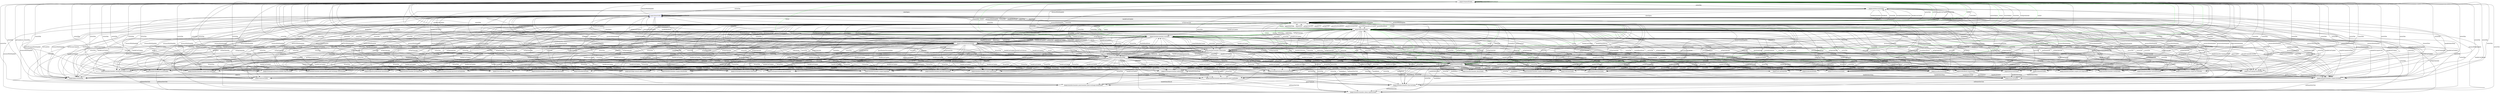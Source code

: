 // UI State Transfer Diagram
digraph {
	"/pages/member/member-collect-point/index" [label="/pages/member/member-collect-point/index"]
	"/pages/shopmall/index" [label="/pages/shopmall/index"]
	"/pages/store-list/city-list/index" [label="/pages/store-list/city-list/index"]
	"/pages/recharge/recharge-balance-flow/index" [label="/pages/recharge/recharge-balance-flow/index"]
	"/pages/settleaccount/index" [label="/pages/settleaccount/index"]
	"/pages/member/member-item-list/index" [label="/pages/member/member-item-list/index"]
	"/pages/payaccount/index" [label="/pages/payaccount/index"]
	"/pages/member/member-point/member-point-exchange-detail/index" [label="/pages/member/member-point/member-point-exchange-detail/index"]
	"/pages/member/member-point/member-point-mall/index" [label="/pages/member/member-point/member-point-mall/index"]
	"/pages/recharge/recharge-available-shop-list/index" [label="/pages/recharge/recharge-available-shop-list/index"]
	"/pages/member/member-privilege/index" [label="/pages/member/member-privilege/index"]
	"/pages/recharge/recharge-password-setting/index" [label="/pages/recharge/recharge-password-setting/index"]
	"/pages/member/member-personal-info/index" [label="/pages/member/member-personal-info/index"]
	"/pages/page-result/index" [label="/pages/page-result/index"]
	"/pages/recharge/recharge-wallet/index" [label="/pages/recharge/recharge-wallet/index"]
	"/pages/orderdetail/index" [label="/pages/orderdetail/index"]
	"/pages/comment/index" [label="/pages/comment/index"]
	"/pages/tripartite-preferential-consult/index" [label="/pages/tripartite-preferential-consult/index"]
	"/pages/recharge/recharge-payment/index" [label="/pages/recharge/recharge-payment/index"]
	"/pages/member/member-point/member-point-flow/index" [label="/pages/member/member-point/member-point-flow/index"]
	"/pages/member/member-coupon-list/index" [label="/pages/member/member-coupon-list/index"]
	"/pages/home/index" [label="/pages/home/index" color=blue shape=rectangle]
	"/pages/refunddetail/index" [label="/pages/refunddetail/index"]
	"/pages/privilege-consult-select-coupon/index" [label="/pages/privilege-consult-select-coupon/index"]
	"/pages/member/member-coupon-detail/index" [label="/pages/member/member-coupon-detail/index"]
	"/pages/member/member-my/index" [label="/pages/member/member-my/index"]
	"/pages/member/member-point/member-point-exchange-records/index" [label="/pages/member/member-point/member-point-exchange-records/index"]
	"/pages/zcsettleaccount/index" [label="/pages/zcsettleaccount/index"]
	"/pages/welcome/index" [label="/pages/welcome/index"]
	"/pages/member/member-coupon-list-all/index" [label="/pages/member/member-coupon-list-all/index"]
	"/pages/member/member-account/index" [label="/pages/member/member-account/index"]
	"/pages/webview/index" [label="/pages/webview/index"]
	"/pages/zcordercheck/index" [label="/pages/zcordercheck/index"]
	"/pages/member/member-coupon-bag/index" [label="/pages/member/member-coupon-bag/index"]
	"/pages/member/member-unclaimed-coupon-list/index" [label="/pages/member/member-unclaimed-coupon-list/index"]
	"/pages/member/member-coupon-suit-goods/index" [label="/pages/member/member-coupon-suit-goods/index"]
	"/pages/orderfood/search/index" [label="/pages/orderfood/search/index"]
	"/pages/member/member-index/index" [label="/pages/member/member-index/index"]
	"/pages/orderdetail-coupon/index" [label="/pages/orderdetail-coupon/index"]
	"/pages/baxia/webview/index" [label="/pages/baxia/webview/index"]
	"/pages/zccomfirmorder/index" [label="/pages/zccomfirmorder/index"]
	"/pages/user-paying/index" [label="/pages/user-paying/index"]
	"/pages/store-list/index" [label="/pages/store-list/index"]
	"/pages/member/member-coupon-suit-shops/index" [label="/pages/member/member-coupon-suit-shops/index"]
	"/pages/orderlist/index" [label="/pages/orderlist/index"]
	"/pages/member/member-coupon-one-click/index" [label="/pages/member/member-coupon-one-click/index"]
	"/pages/member/member-eleme-register/index" [label="/pages/member/member-eleme-register/index"]
	"/pages/member/member-rectify/index" [label="/pages/member/member-rectify/index"]
	"/pages/recharge/recharge-instructions/index" [label="/pages/recharge/recharge-instructions/index"]
	"/pages/member/member-about/index" [label="/pages/member/member-about/index"]
	"/pages/user-paying-result/index" [label="/pages/user-paying-result/index"]
	"/pages/member/member-assistance/index" [label="/pages/member/member-assistance/index"]
	"/pages/lightshop/index" [label="/pages/lightshop/index"]
	"/pages/orderfood/index" [label="/pages/orderfood/index"]
	"/pages/lightshop/index" -> "/pages/orderfood/index" [label=switch color=green]
	"/pages/lightshop/index" -> "/pages/shopmall/index" [label=switch color=green]
	"/pages/lightshop/index" -> "/pages/orderlist/index" [label=switch color=green]
	"/pages/lightshop/index" -> "/pages/member/member-my/index" [label=switch color=green]
	"/pages/orderfood/index" -> "/pages/lightshop/index" [label=switch color=green]
	"/pages/orderfood/index" -> "/pages/shopmall/index" [label=switch color=green]
	"/pages/orderfood/index" -> "/pages/orderlist/index" [label=switch color=green]
	"/pages/orderfood/index" -> "/pages/member/member-my/index" [label=switch color=green]
	"/pages/shopmall/index" -> "/pages/lightshop/index" [label=switch color=green]
	"/pages/shopmall/index" -> "/pages/orderfood/index" [label=switch color=green]
	"/pages/shopmall/index" -> "/pages/orderlist/index" [label=switch color=green]
	"/pages/shopmall/index" -> "/pages/member/member-my/index" [label=switch color=green]
	"/pages/orderlist/index" -> "/pages/lightshop/index" [label=switch color=green]
	"/pages/orderlist/index" -> "/pages/orderfood/index" [label=switch color=green]
	"/pages/orderlist/index" -> "/pages/shopmall/index" [label=switch color=green]
	"/pages/orderlist/index" -> "/pages/member/member-my/index" [label=switch color=green]
	"/pages/member/member-my/index" -> "/pages/lightshop/index" [label=switch color=green]
	"/pages/member/member-my/index" -> "/pages/orderfood/index" [label=switch color=green]
	"/pages/member/member-my/index" -> "/pages/shopmall/index" [label=switch color=green]
	"/pages/member/member-my/index" -> "/pages/orderlist/index" [label=switch color=green]
	"/pages/home/index" -> "/pages/page-result/index" [label=initVersionCompare]
	"/pages/home/index" -> "/pages/page-result/index" [label=startRender]
	"/pages/home/index" -> "/pages/lightshop/index" [label=processWithShopInfo]
	"/pages/home/index" -> "/pages/zcordercheck/index" [label=processWithShopInfo]
	"/pages/home/index" -> "/pages/webview/index" [label=jumpToAgreement]
	"/pages/home/index" -> "/pages/page-result/index" [label=beforeProcessWithShopInfo]
	"/pages/home/index" -> "/pages/home/index" [label=initLoadInfo]
	"/pages/home/index" -> "/pages/store-list/index" [label=beforeProcessWithShopInfo]
	"/pages/home/index" -> "/pages/page-result/index" [label=initLoadInfo]
	"/pages/home/index" -> "/pages/member/member-collect-point/index" [label=processWithShopInfo]
	"/pages/home/index" -> "/pages/shopmall/index" [label=processWithShopInfo]
	"/pages/home/index" -> "/pages/store-list/city-list/index" [label=processWithShopInfo]
	"/pages/home/index" -> "/pages/recharge/recharge-balance-flow/index" [label=processWithShopInfo]
	"/pages/home/index" -> "/pages/settleaccount/index" [label=processWithShopInfo]
	"/pages/home/index" -> "/pages/member/member-item-list/index" [label=processWithShopInfo]
	"/pages/home/index" -> "/pages/payaccount/index" [label=processWithShopInfo]
	"/pages/home/index" -> "/pages/member/member-point/member-point-exchange-detail/index" [label=processWithShopInfo]
	"/pages/home/index" -> "/pages/member/member-point/member-point-mall/index" [label=processWithShopInfo]
	"/pages/home/index" -> "/pages/recharge/recharge-available-shop-list/index" [label=processWithShopInfo]
	"/pages/home/index" -> "/pages/member/member-privilege/index" [label=processWithShopInfo]
	"/pages/home/index" -> "/pages/recharge/recharge-password-setting/index" [label=processWithShopInfo]
	"/pages/home/index" -> "/pages/member/member-personal-info/index" [label=processWithShopInfo]
	"/pages/home/index" -> "/pages/page-result/index" [label=processWithShopInfo]
	"/pages/home/index" -> "/pages/recharge/recharge-wallet/index" [label=processWithShopInfo]
	"/pages/home/index" -> "/pages/orderdetail/index" [label=processWithShopInfo]
	"/pages/home/index" -> "/pages/comment/index" [label=processWithShopInfo]
	"/pages/home/index" -> "/pages/tripartite-preferential-consult/index" [label=processWithShopInfo]
	"/pages/home/index" -> "/pages/recharge/recharge-payment/index" [label=processWithShopInfo]
	"/pages/home/index" -> "/pages/member/member-point/member-point-flow/index" [label=processWithShopInfo]
	"/pages/home/index" -> "/pages/member/member-coupon-list/index" [label=processWithShopInfo]
	"/pages/home/index" -> "/pages/home/index" [label=processWithShopInfo]
	"/pages/home/index" -> "/pages/refunddetail/index" [label=processWithShopInfo]
	"/pages/home/index" -> "/pages/privilege-consult-select-coupon/index" [label=processWithShopInfo]
	"/pages/home/index" -> "/pages/member/member-coupon-detail/index" [label=processWithShopInfo]
	"/pages/home/index" -> "/pages/member/member-my/index" [label=processWithShopInfo]
	"/pages/home/index" -> "/pages/member/member-point/member-point-exchange-records/index" [label=processWithShopInfo]
	"/pages/home/index" -> "/pages/zcsettleaccount/index" [label=processWithShopInfo]
	"/pages/home/index" -> "/pages/welcome/index" [label=processWithShopInfo]
	"/pages/home/index" -> "/pages/member/member-coupon-list-all/index" [label=processWithShopInfo]
	"/pages/home/index" -> "/pages/member/member-account/index" [label=processWithShopInfo]
	"/pages/home/index" -> "/pages/webview/index" [label=processWithShopInfo]
	"/pages/home/index" -> "/pages/zcordercheck/index" [label=processWithShopInfo]
	"/pages/home/index" -> "/pages/member/member-coupon-bag/index" [label=processWithShopInfo]
	"/pages/home/index" -> "/pages/member/member-unclaimed-coupon-list/index" [label=processWithShopInfo]
	"/pages/home/index" -> "/pages/member/member-coupon-suit-goods/index" [label=processWithShopInfo]
	"/pages/home/index" -> "/pages/orderfood/search/index" [label=processWithShopInfo]
	"/pages/home/index" -> "/pages/member/member-index/index" [label=processWithShopInfo]
	"/pages/home/index" -> "/pages/orderdetail-coupon/index" [label=processWithShopInfo]
	"/pages/home/index" -> "/pages/baxia/webview/index" [label=processWithShopInfo]
	"/pages/home/index" -> "/pages/zccomfirmorder/index" [label=processWithShopInfo]
	"/pages/home/index" -> "/pages/user-paying/index" [label=processWithShopInfo]
	"/pages/home/index" -> "/pages/store-list/index" [label=processWithShopInfo]
	"/pages/home/index" -> "/pages/member/member-coupon-suit-shops/index" [label=processWithShopInfo]
	"/pages/home/index" -> "/pages/orderlist/index" [label=processWithShopInfo]
	"/pages/home/index" -> "/pages/member/member-coupon-one-click/index" [label=processWithShopInfo]
	"/pages/home/index" -> "/pages/member/member-eleme-register/index" [label=processWithShopInfo]
	"/pages/home/index" -> "/pages/member/member-rectify/index" [label=processWithShopInfo]
	"/pages/home/index" -> "/pages/recharge/recharge-instructions/index" [label=processWithShopInfo]
	"/pages/home/index" -> "/pages/member/member-about/index" [label=processWithShopInfo]
	"/pages/home/index" -> "/pages/user-paying-result/index" [label=processWithShopInfo]
	"/pages/home/index" -> "/pages/member/member-assistance/index" [label=processWithShopInfo]
	"/pages/home/index" -> "/pages/lightshop/index" [label=processWithShopInfo]
	"/pages/home/index" -> "/pages/orderfood/index" [label=processWithShopInfo]
	"/pages/home/index" -> "/pages/store-list/index" [label=gotoStoreListPage]
	"/pages/home/index" -> "/pages/home/index" [label=startRender]
	"/pages/lightshop/index" -> "/pages/member/member-coupon-bag/index" [label=handleBuy]
	"/pages/lightshop/index" -> "/pages/webview/index" [label=openUrl]
	"/pages/lightshop/index" -> "/pages/member/member-assistance/index" [label=handleGoToAssistanceDetailsPage]
	"/pages/lightshop/index" -> "/pages/recharge/recharge-payment/index" [label=toRecharge]
	"/pages/lightshop/index" -> "/pages/shopmall/index" [label=switchTabbar]
	"/pages/lightshop/index" -> "/pages/member/member-coupon-list/index" [label=goLookCoupon]
	"/pages/lightshop/index" -> "/pages/member/member-coupon-list/index" [label=singalCouponClickView]
	"/pages/lightshop/index" -> "/pages/zcordercheck/index" [label=gotoOrderPage]
	"/pages/lightshop/index" -> "/pages/store-list/index" [label=gotoShopList]
	"/pages/lightshop/index" -> "/pages/lightshop/index" [label=handleReAuthGeo]
	"/pages/lightshop/index" -> "/pages/member/member-index/index" [label=gotoMemberIndex]
	"/pages/lightshop/index" -> "/pages/lightshop/index" [label=getHomeConfigDataFetch]
	"/pages/lightshop/index" -> "/pages/orderfood/index" [label=gotoOrderPage]
	"/pages/lightshop/index" -> "/pages/member/member-assistance/index" [label=getPhoneAuth]
	"/pages/lightshop/index" -> "/pages/member/member-collect-point/index" [label=switchTab]
	"/pages/lightshop/index" -> "/pages/shopmall/index" [label=switchTab]
	"/pages/lightshop/index" -> "/pages/store-list/city-list/index" [label=switchTab]
	"/pages/lightshop/index" -> "/pages/recharge/recharge-balance-flow/index" [label=switchTab]
	"/pages/lightshop/index" -> "/pages/settleaccount/index" [label=switchTab]
	"/pages/lightshop/index" -> "/pages/member/member-item-list/index" [label=switchTab]
	"/pages/lightshop/index" -> "/pages/payaccount/index" [label=switchTab]
	"/pages/lightshop/index" -> "/pages/member/member-point/member-point-exchange-detail/index" [label=switchTab]
	"/pages/lightshop/index" -> "/pages/member/member-point/member-point-mall/index" [label=switchTab]
	"/pages/lightshop/index" -> "/pages/recharge/recharge-available-shop-list/index" [label=switchTab]
	"/pages/lightshop/index" -> "/pages/member/member-privilege/index" [label=switchTab]
	"/pages/lightshop/index" -> "/pages/recharge/recharge-password-setting/index" [label=switchTab]
	"/pages/lightshop/index" -> "/pages/member/member-personal-info/index" [label=switchTab]
	"/pages/lightshop/index" -> "/pages/page-result/index" [label=switchTab]
	"/pages/lightshop/index" -> "/pages/recharge/recharge-wallet/index" [label=switchTab]
	"/pages/lightshop/index" -> "/pages/orderdetail/index" [label=switchTab]
	"/pages/lightshop/index" -> "/pages/comment/index" [label=switchTab]
	"/pages/lightshop/index" -> "/pages/tripartite-preferential-consult/index" [label=switchTab]
	"/pages/lightshop/index" -> "/pages/recharge/recharge-payment/index" [label=switchTab]
	"/pages/lightshop/index" -> "/pages/member/member-point/member-point-flow/index" [label=switchTab]
	"/pages/lightshop/index" -> "/pages/member/member-coupon-list/index" [label=switchTab]
	"/pages/lightshop/index" -> "/pages/home/index" [label=switchTab]
	"/pages/lightshop/index" -> "/pages/refunddetail/index" [label=switchTab]
	"/pages/lightshop/index" -> "/pages/privilege-consult-select-coupon/index" [label=switchTab]
	"/pages/lightshop/index" -> "/pages/member/member-coupon-detail/index" [label=switchTab]
	"/pages/lightshop/index" -> "/pages/member/member-my/index" [label=switchTab]
	"/pages/lightshop/index" -> "/pages/member/member-point/member-point-exchange-records/index" [label=switchTab]
	"/pages/lightshop/index" -> "/pages/zcsettleaccount/index" [label=switchTab]
	"/pages/lightshop/index" -> "/pages/welcome/index" [label=switchTab]
	"/pages/lightshop/index" -> "/pages/member/member-coupon-list-all/index" [label=switchTab]
	"/pages/lightshop/index" -> "/pages/member/member-account/index" [label=switchTab]
	"/pages/lightshop/index" -> "/pages/webview/index" [label=switchTab]
	"/pages/lightshop/index" -> "/pages/zcordercheck/index" [label=switchTab]
	"/pages/lightshop/index" -> "/pages/member/member-coupon-bag/index" [label=switchTab]
	"/pages/lightshop/index" -> "/pages/member/member-unclaimed-coupon-list/index" [label=switchTab]
	"/pages/lightshop/index" -> "/pages/member/member-coupon-suit-goods/index" [label=switchTab]
	"/pages/lightshop/index" -> "/pages/orderfood/search/index" [label=switchTab]
	"/pages/lightshop/index" -> "/pages/member/member-index/index" [label=switchTab]
	"/pages/lightshop/index" -> "/pages/orderdetail-coupon/index" [label=switchTab]
	"/pages/lightshop/index" -> "/pages/baxia/webview/index" [label=switchTab]
	"/pages/lightshop/index" -> "/pages/zccomfirmorder/index" [label=switchTab]
	"/pages/lightshop/index" -> "/pages/user-paying/index" [label=switchTab]
	"/pages/lightshop/index" -> "/pages/store-list/index" [label=switchTab]
	"/pages/lightshop/index" -> "/pages/member/member-coupon-suit-shops/index" [label=switchTab]
	"/pages/lightshop/index" -> "/pages/orderlist/index" [label=switchTab]
	"/pages/lightshop/index" -> "/pages/member/member-coupon-one-click/index" [label=switchTab]
	"/pages/lightshop/index" -> "/pages/member/member-eleme-register/index" [label=switchTab]
	"/pages/lightshop/index" -> "/pages/member/member-rectify/index" [label=switchTab]
	"/pages/lightshop/index" -> "/pages/recharge/recharge-instructions/index" [label=switchTab]
	"/pages/lightshop/index" -> "/pages/member/member-about/index" [label=switchTab]
	"/pages/lightshop/index" -> "/pages/user-paying-result/index" [label=switchTab]
	"/pages/lightshop/index" -> "/pages/member/member-assistance/index" [label=switchTab]
	"/pages/lightshop/index" -> "/pages/lightshop/index" [label=switchTab]
	"/pages/lightshop/index" -> "/pages/orderfood/index" [label=switchTab]
	"/pages/lightshop/index" -> "/pages/member/member-collect-point/index" [label=onTapOrderInfo]
	"/pages/lightshop/index" -> "/pages/shopmall/index" [label=onTapOrderInfo]
	"/pages/lightshop/index" -> "/pages/store-list/city-list/index" [label=onTapOrderInfo]
	"/pages/lightshop/index" -> "/pages/recharge/recharge-balance-flow/index" [label=onTapOrderInfo]
	"/pages/lightshop/index" -> "/pages/settleaccount/index" [label=onTapOrderInfo]
	"/pages/lightshop/index" -> "/pages/member/member-item-list/index" [label=onTapOrderInfo]
	"/pages/lightshop/index" -> "/pages/payaccount/index" [label=onTapOrderInfo]
	"/pages/lightshop/index" -> "/pages/member/member-point/member-point-exchange-detail/index" [label=onTapOrderInfo]
	"/pages/lightshop/index" -> "/pages/member/member-point/member-point-mall/index" [label=onTapOrderInfo]
	"/pages/lightshop/index" -> "/pages/recharge/recharge-available-shop-list/index" [label=onTapOrderInfo]
	"/pages/lightshop/index" -> "/pages/member/member-privilege/index" [label=onTapOrderInfo]
	"/pages/lightshop/index" -> "/pages/recharge/recharge-password-setting/index" [label=onTapOrderInfo]
	"/pages/lightshop/index" -> "/pages/member/member-personal-info/index" [label=onTapOrderInfo]
	"/pages/lightshop/index" -> "/pages/page-result/index" [label=onTapOrderInfo]
	"/pages/lightshop/index" -> "/pages/recharge/recharge-wallet/index" [label=onTapOrderInfo]
	"/pages/lightshop/index" -> "/pages/orderdetail/index" [label=onTapOrderInfo]
	"/pages/lightshop/index" -> "/pages/comment/index" [label=onTapOrderInfo]
	"/pages/lightshop/index" -> "/pages/tripartite-preferential-consult/index" [label=onTapOrderInfo]
	"/pages/lightshop/index" -> "/pages/recharge/recharge-payment/index" [label=onTapOrderInfo]
	"/pages/lightshop/index" -> "/pages/member/member-point/member-point-flow/index" [label=onTapOrderInfo]
	"/pages/lightshop/index" -> "/pages/member/member-coupon-list/index" [label=onTapOrderInfo]
	"/pages/lightshop/index" -> "/pages/home/index" [label=onTapOrderInfo]
	"/pages/lightshop/index" -> "/pages/refunddetail/index" [label=onTapOrderInfo]
	"/pages/lightshop/index" -> "/pages/privilege-consult-select-coupon/index" [label=onTapOrderInfo]
	"/pages/lightshop/index" -> "/pages/member/member-coupon-detail/index" [label=onTapOrderInfo]
	"/pages/lightshop/index" -> "/pages/member/member-my/index" [label=onTapOrderInfo]
	"/pages/lightshop/index" -> "/pages/member/member-point/member-point-exchange-records/index" [label=onTapOrderInfo]
	"/pages/lightshop/index" -> "/pages/zcsettleaccount/index" [label=onTapOrderInfo]
	"/pages/lightshop/index" -> "/pages/welcome/index" [label=onTapOrderInfo]
	"/pages/lightshop/index" -> "/pages/member/member-coupon-list-all/index" [label=onTapOrderInfo]
	"/pages/lightshop/index" -> "/pages/member/member-account/index" [label=onTapOrderInfo]
	"/pages/lightshop/index" -> "/pages/webview/index" [label=onTapOrderInfo]
	"/pages/lightshop/index" -> "/pages/zcordercheck/index" [label=onTapOrderInfo]
	"/pages/lightshop/index" -> "/pages/member/member-coupon-bag/index" [label=onTapOrderInfo]
	"/pages/lightshop/index" -> "/pages/member/member-unclaimed-coupon-list/index" [label=onTapOrderInfo]
	"/pages/lightshop/index" -> "/pages/member/member-coupon-suit-goods/index" [label=onTapOrderInfo]
	"/pages/lightshop/index" -> "/pages/orderfood/search/index" [label=onTapOrderInfo]
	"/pages/lightshop/index" -> "/pages/member/member-index/index" [label=onTapOrderInfo]
	"/pages/lightshop/index" -> "/pages/orderdetail-coupon/index" [label=onTapOrderInfo]
	"/pages/lightshop/index" -> "/pages/baxia/webview/index" [label=onTapOrderInfo]
	"/pages/lightshop/index" -> "/pages/zccomfirmorder/index" [label=onTapOrderInfo]
	"/pages/lightshop/index" -> "/pages/user-paying/index" [label=onTapOrderInfo]
	"/pages/lightshop/index" -> "/pages/store-list/index" [label=onTapOrderInfo]
	"/pages/lightshop/index" -> "/pages/member/member-coupon-suit-shops/index" [label=onTapOrderInfo]
	"/pages/lightshop/index" -> "/pages/orderlist/index" [label=onTapOrderInfo]
	"/pages/lightshop/index" -> "/pages/member/member-coupon-one-click/index" [label=onTapOrderInfo]
	"/pages/lightshop/index" -> "/pages/member/member-eleme-register/index" [label=onTapOrderInfo]
	"/pages/lightshop/index" -> "/pages/member/member-rectify/index" [label=onTapOrderInfo]
	"/pages/lightshop/index" -> "/pages/recharge/recharge-instructions/index" [label=onTapOrderInfo]
	"/pages/lightshop/index" -> "/pages/member/member-about/index" [label=onTapOrderInfo]
	"/pages/lightshop/index" -> "/pages/user-paying-result/index" [label=onTapOrderInfo]
	"/pages/lightshop/index" -> "/pages/member/member-assistance/index" [label=onTapOrderInfo]
	"/pages/lightshop/index" -> "/pages/lightshop/index" [label=onTapOrderInfo]
	"/pages/lightshop/index" -> "/pages/orderfood/index" [label=onTapOrderInfo]
	"/pages/lightshop/index" -> "/pages/orderfood/index" [label=handleUse]
	"/pages/lightshop/index" -> "/pages/zcordercheck/index" [label=gotoOrderDetailPage]
	"/pages/lightshop/index" -> "/pages/member/member-coupon-list/index" [label=handleOpenMyCouponListPage]
	"/pages/lightshop/index" -> "/pages/member/member-coupon-list/index" [label=gotoCoupon]
	"/pages/lightshop/index" -> "/pages/orderdetail/index" [label=gotoOrderDetailPage]
	"/pages/lightshop/index" -> "/pages/member/member-coupon-list/index" [label=goLookCouponByGetAfter]
	"/pages/lightshop/index" -> "/pages/member/member-personal-info/index" [label=gotoMemberPersonalInfo]
	"/pages/lightshop/index" -> "/pages/member/member-index/index" [label=gotoMemberJoin]
	"/pages/lightshop/index" -> "/pages/orderfood/index" [label=onTapOrder]
	"/pages/lightshop/index" -> "/pages/orderfood/index" [label=parseDishDataBefore]
	"/pages/lightshop/index" -> "/pages/member/member-collect-point/index" [label=handleGoActivityPage]
	"/pages/lightshop/index" -> "/pages/lightshop/index" [label=switchTabbar]
	"/pages/lightshop/index" -> "/pages/orderfood/index" [label=handleGoOrderFood]
	"/pages/lightshop/index" -> "/pages/page-result/index" [label=getHomeConfigDataFetch]
	"/pages/orderfood/index" -> "/pages/webview/index" [label=openUrl]
	"/pages/orderfood/index" -> "/pages/orderfood/index" [label=showSpecs]
	"/pages/orderfood/index" -> "/pages/orderfood/index" [label=handleToSubmit]
	"/pages/orderfood/index" -> "/pages/store-list/index" [label=handleSelectShop]
	"/pages/orderfood/index" -> "/pages/orderfood/index" [label=refresh]
	"/pages/orderfood/index" -> "/pages/zccomfirmorder/index" [label=succes]
	"/pages/orderfood/index" -> "/pages/orderfood/index" [label=handleOk]
	"/pages/orderfood/index" -> "/pages/zcordercheck/index" [label=handleToggleOrder]
	"/pages/orderfood/index" -> "/pages/orderfood/search/index" [label=goToSearchPage]
	"/pages/orderfood/index" -> "/pages/home/index" [label=handleSkuDetail]
	"/pages/orderfood/index" -> "/pages/member/member-collect-point/index" [label=switchTab]
	"/pages/orderfood/index" -> "/pages/shopmall/index" [label=switchTab]
	"/pages/orderfood/index" -> "/pages/store-list/city-list/index" [label=switchTab]
	"/pages/orderfood/index" -> "/pages/recharge/recharge-balance-flow/index" [label=switchTab]
	"/pages/orderfood/index" -> "/pages/settleaccount/index" [label=switchTab]
	"/pages/orderfood/index" -> "/pages/member/member-item-list/index" [label=switchTab]
	"/pages/orderfood/index" -> "/pages/payaccount/index" [label=switchTab]
	"/pages/orderfood/index" -> "/pages/member/member-point/member-point-exchange-detail/index" [label=switchTab]
	"/pages/orderfood/index" -> "/pages/member/member-point/member-point-mall/index" [label=switchTab]
	"/pages/orderfood/index" -> "/pages/recharge/recharge-available-shop-list/index" [label=switchTab]
	"/pages/orderfood/index" -> "/pages/member/member-privilege/index" [label=switchTab]
	"/pages/orderfood/index" -> "/pages/recharge/recharge-password-setting/index" [label=switchTab]
	"/pages/orderfood/index" -> "/pages/member/member-personal-info/index" [label=switchTab]
	"/pages/orderfood/index" -> "/pages/page-result/index" [label=switchTab]
	"/pages/orderfood/index" -> "/pages/recharge/recharge-wallet/index" [label=switchTab]
	"/pages/orderfood/index" -> "/pages/orderdetail/index" [label=switchTab]
	"/pages/orderfood/index" -> "/pages/comment/index" [label=switchTab]
	"/pages/orderfood/index" -> "/pages/tripartite-preferential-consult/index" [label=switchTab]
	"/pages/orderfood/index" -> "/pages/recharge/recharge-payment/index" [label=switchTab]
	"/pages/orderfood/index" -> "/pages/member/member-point/member-point-flow/index" [label=switchTab]
	"/pages/orderfood/index" -> "/pages/member/member-coupon-list/index" [label=switchTab]
	"/pages/orderfood/index" -> "/pages/home/index" [label=switchTab]
	"/pages/orderfood/index" -> "/pages/refunddetail/index" [label=switchTab]
	"/pages/orderfood/index" -> "/pages/privilege-consult-select-coupon/index" [label=switchTab]
	"/pages/orderfood/index" -> "/pages/member/member-coupon-detail/index" [label=switchTab]
	"/pages/orderfood/index" -> "/pages/member/member-my/index" [label=switchTab]
	"/pages/orderfood/index" -> "/pages/member/member-point/member-point-exchange-records/index" [label=switchTab]
	"/pages/orderfood/index" -> "/pages/zcsettleaccount/index" [label=switchTab]
	"/pages/orderfood/index" -> "/pages/welcome/index" [label=switchTab]
	"/pages/orderfood/index" -> "/pages/member/member-coupon-list-all/index" [label=switchTab]
	"/pages/orderfood/index" -> "/pages/member/member-account/index" [label=switchTab]
	"/pages/orderfood/index" -> "/pages/webview/index" [label=switchTab]
	"/pages/orderfood/index" -> "/pages/zcordercheck/index" [label=switchTab]
	"/pages/orderfood/index" -> "/pages/member/member-coupon-bag/index" [label=switchTab]
	"/pages/orderfood/index" -> "/pages/member/member-unclaimed-coupon-list/index" [label=switchTab]
	"/pages/orderfood/index" -> "/pages/member/member-coupon-suit-goods/index" [label=switchTab]
	"/pages/orderfood/index" -> "/pages/orderfood/search/index" [label=switchTab]
	"/pages/orderfood/index" -> "/pages/member/member-index/index" [label=switchTab]
	"/pages/orderfood/index" -> "/pages/orderdetail-coupon/index" [label=switchTab]
	"/pages/orderfood/index" -> "/pages/baxia/webview/index" [label=switchTab]
	"/pages/orderfood/index" -> "/pages/zccomfirmorder/index" [label=switchTab]
	"/pages/orderfood/index" -> "/pages/user-paying/index" [label=switchTab]
	"/pages/orderfood/index" -> "/pages/store-list/index" [label=switchTab]
	"/pages/orderfood/index" -> "/pages/member/member-coupon-suit-shops/index" [label=switchTab]
	"/pages/orderfood/index" -> "/pages/orderlist/index" [label=switchTab]
	"/pages/orderfood/index" -> "/pages/member/member-coupon-one-click/index" [label=switchTab]
	"/pages/orderfood/index" -> "/pages/member/member-eleme-register/index" [label=switchTab]
	"/pages/orderfood/index" -> "/pages/member/member-rectify/index" [label=switchTab]
	"/pages/orderfood/index" -> "/pages/recharge/recharge-instructions/index" [label=switchTab]
	"/pages/orderfood/index" -> "/pages/member/member-about/index" [label=switchTab]
	"/pages/orderfood/index" -> "/pages/user-paying-result/index" [label=switchTab]
	"/pages/orderfood/index" -> "/pages/member/member-assistance/index" [label=switchTab]
	"/pages/orderfood/index" -> "/pages/lightshop/index" [label=switchTab]
	"/pages/orderfood/index" -> "/pages/orderfood/index" [label=switchTab]
	"/pages/orderfood/index" -> "/pages/orderfood/index" [label=handleCloseSpecs]
	"/pages/orderfood/index" -> "/pages/settleaccount/index" [label=navigateToSettleAccount]
	"/pages/orderfood/index" -> "/pages/member/member-coupon-list/index" [label=parseCouponInfo]
	"/pages/orderfood/index" -> "/pages/zcordercheck/index" [label=handelCartOrdered]
	"/pages/orderfood/index" -> "/pages/orderfood/index" [label=handleSkuDetail]
	"/pages/orderfood/index" -> "/pages/home/index" [label=showSpecs]
	"/pages/orderfood/index" -> "/pages/member/member-collect-point/index" [label=handleCartUpdate]
	"/pages/orderfood/index" -> "/pages/shopmall/index" [label=handleCartUpdate]
	"/pages/orderfood/index" -> "/pages/store-list/city-list/index" [label=handleCartUpdate]
	"/pages/orderfood/index" -> "/pages/recharge/recharge-balance-flow/index" [label=handleCartUpdate]
	"/pages/orderfood/index" -> "/pages/settleaccount/index" [label=handleCartUpdate]
	"/pages/orderfood/index" -> "/pages/member/member-item-list/index" [label=handleCartUpdate]
	"/pages/orderfood/index" -> "/pages/payaccount/index" [label=handleCartUpdate]
	"/pages/orderfood/index" -> "/pages/member/member-point/member-point-exchange-detail/index" [label=handleCartUpdate]
	"/pages/orderfood/index" -> "/pages/member/member-point/member-point-mall/index" [label=handleCartUpdate]
	"/pages/orderfood/index" -> "/pages/recharge/recharge-available-shop-list/index" [label=handleCartUpdate]
	"/pages/orderfood/index" -> "/pages/member/member-privilege/index" [label=handleCartUpdate]
	"/pages/orderfood/index" -> "/pages/recharge/recharge-password-setting/index" [label=handleCartUpdate]
	"/pages/orderfood/index" -> "/pages/member/member-personal-info/index" [label=handleCartUpdate]
	"/pages/orderfood/index" -> "/pages/page-result/index" [label=handleCartUpdate]
	"/pages/orderfood/index" -> "/pages/recharge/recharge-wallet/index" [label=handleCartUpdate]
	"/pages/orderfood/index" -> "/pages/orderdetail/index" [label=handleCartUpdate]
	"/pages/orderfood/index" -> "/pages/comment/index" [label=handleCartUpdate]
	"/pages/orderfood/index" -> "/pages/tripartite-preferential-consult/index" [label=handleCartUpdate]
	"/pages/orderfood/index" -> "/pages/recharge/recharge-payment/index" [label=handleCartUpdate]
	"/pages/orderfood/index" -> "/pages/member/member-point/member-point-flow/index" [label=handleCartUpdate]
	"/pages/orderfood/index" -> "/pages/member/member-coupon-list/index" [label=handleCartUpdate]
	"/pages/orderfood/index" -> "/pages/home/index" [label=handleCartUpdate]
	"/pages/orderfood/index" -> "/pages/refunddetail/index" [label=handleCartUpdate]
	"/pages/orderfood/index" -> "/pages/privilege-consult-select-coupon/index" [label=handleCartUpdate]
	"/pages/orderfood/index" -> "/pages/member/member-coupon-detail/index" [label=handleCartUpdate]
	"/pages/orderfood/index" -> "/pages/member/member-my/index" [label=handleCartUpdate]
	"/pages/orderfood/index" -> "/pages/member/member-point/member-point-exchange-records/index" [label=handleCartUpdate]
	"/pages/orderfood/index" -> "/pages/zcsettleaccount/index" [label=handleCartUpdate]
	"/pages/orderfood/index" -> "/pages/welcome/index" [label=handleCartUpdate]
	"/pages/orderfood/index" -> "/pages/member/member-coupon-list-all/index" [label=handleCartUpdate]
	"/pages/orderfood/index" -> "/pages/member/member-account/index" [label=handleCartUpdate]
	"/pages/orderfood/index" -> "/pages/webview/index" [label=handleCartUpdate]
	"/pages/orderfood/index" -> "/pages/zcordercheck/index" [label=handleCartUpdate]
	"/pages/orderfood/index" -> "/pages/member/member-coupon-bag/index" [label=handleCartUpdate]
	"/pages/orderfood/index" -> "/pages/member/member-unclaimed-coupon-list/index" [label=handleCartUpdate]
	"/pages/orderfood/index" -> "/pages/member/member-coupon-suit-goods/index" [label=handleCartUpdate]
	"/pages/orderfood/index" -> "/pages/orderfood/search/index" [label=handleCartUpdate]
	"/pages/orderfood/index" -> "/pages/member/member-index/index" [label=handleCartUpdate]
	"/pages/orderfood/index" -> "/pages/orderdetail-coupon/index" [label=handleCartUpdate]
	"/pages/orderfood/index" -> "/pages/baxia/webview/index" [label=handleCartUpdate]
	"/pages/orderfood/index" -> "/pages/zccomfirmorder/index" [label=handleCartUpdate]
	"/pages/orderfood/index" -> "/pages/user-paying/index" [label=handleCartUpdate]
	"/pages/orderfood/index" -> "/pages/store-list/index" [label=handleCartUpdate]
	"/pages/orderfood/index" -> "/pages/member/member-coupon-suit-shops/index" [label=handleCartUpdate]
	"/pages/orderfood/index" -> "/pages/orderlist/index" [label=handleCartUpdate]
	"/pages/orderfood/index" -> "/pages/member/member-coupon-one-click/index" [label=handleCartUpdate]
	"/pages/orderfood/index" -> "/pages/member/member-eleme-register/index" [label=handleCartUpdate]
	"/pages/orderfood/index" -> "/pages/member/member-rectify/index" [label=handleCartUpdate]
	"/pages/orderfood/index" -> "/pages/recharge/recharge-instructions/index" [label=handleCartUpdate]
	"/pages/orderfood/index" -> "/pages/member/member-about/index" [label=handleCartUpdate]
	"/pages/orderfood/index" -> "/pages/user-paying-result/index" [label=handleCartUpdate]
	"/pages/orderfood/index" -> "/pages/member/member-assistance/index" [label=handleCartUpdate]
	"/pages/orderfood/index" -> "/pages/lightshop/index" [label=handleCartUpdate]
	"/pages/orderfood/index" -> "/pages/orderfood/index" [label=handleCartUpdate]
	"/pages/orderfood/index" -> "/pages/lightshop/index" [label=handleBackHome]
	"/pages/orderfood/index" -> "/pages/zccomfirmorder/index" [label=handelCartOrdered]
	"/pages/orderfood/index" -> "/pages/store-list/index" [label=chooseOther]
	"/pages/orderfood/index" -> "/pages/member/member-coupon-list/index" [label=jumpToCouponListPage]
	"/pages/orderfood/index" -> "/pages/member/member-coupon-list/index" [label=handleToCouponCard]
	"/pages/orderfood/index" -> "/pages/member/member-coupon-list/index" [label=handleGetCoupon]
	"/pages/orderlist/index" -> "/pages/store-list/index" [label=handleSelectShop]
	"/pages/orderlist/index" -> "/pages/orderdetail/index" [label=handleOrderStatus]
	"/pages/orderlist/index" -> "/pages/zcsettleaccount/index" [label=calcOrder]
	"/pages/orderlist/index" -> "/pages/member/member-collect-point/index" [label=switchTab]
	"/pages/orderlist/index" -> "/pages/shopmall/index" [label=switchTab]
	"/pages/orderlist/index" -> "/pages/store-list/city-list/index" [label=switchTab]
	"/pages/orderlist/index" -> "/pages/recharge/recharge-balance-flow/index" [label=switchTab]
	"/pages/orderlist/index" -> "/pages/settleaccount/index" [label=switchTab]
	"/pages/orderlist/index" -> "/pages/member/member-item-list/index" [label=switchTab]
	"/pages/orderlist/index" -> "/pages/payaccount/index" [label=switchTab]
	"/pages/orderlist/index" -> "/pages/member/member-point/member-point-exchange-detail/index" [label=switchTab]
	"/pages/orderlist/index" -> "/pages/member/member-point/member-point-mall/index" [label=switchTab]
	"/pages/orderlist/index" -> "/pages/recharge/recharge-available-shop-list/index" [label=switchTab]
	"/pages/orderlist/index" -> "/pages/member/member-privilege/index" [label=switchTab]
	"/pages/orderlist/index" -> "/pages/recharge/recharge-password-setting/index" [label=switchTab]
	"/pages/orderlist/index" -> "/pages/member/member-personal-info/index" [label=switchTab]
	"/pages/orderlist/index" -> "/pages/page-result/index" [label=switchTab]
	"/pages/orderlist/index" -> "/pages/recharge/recharge-wallet/index" [label=switchTab]
	"/pages/orderlist/index" -> "/pages/orderdetail/index" [label=switchTab]
	"/pages/orderlist/index" -> "/pages/comment/index" [label=switchTab]
	"/pages/orderlist/index" -> "/pages/tripartite-preferential-consult/index" [label=switchTab]
	"/pages/orderlist/index" -> "/pages/recharge/recharge-payment/index" [label=switchTab]
	"/pages/orderlist/index" -> "/pages/member/member-point/member-point-flow/index" [label=switchTab]
	"/pages/orderlist/index" -> "/pages/member/member-coupon-list/index" [label=switchTab]
	"/pages/orderlist/index" -> "/pages/home/index" [label=switchTab]
	"/pages/orderlist/index" -> "/pages/refunddetail/index" [label=switchTab]
	"/pages/orderlist/index" -> "/pages/privilege-consult-select-coupon/index" [label=switchTab]
	"/pages/orderlist/index" -> "/pages/member/member-coupon-detail/index" [label=switchTab]
	"/pages/orderlist/index" -> "/pages/member/member-my/index" [label=switchTab]
	"/pages/orderlist/index" -> "/pages/member/member-point/member-point-exchange-records/index" [label=switchTab]
	"/pages/orderlist/index" -> "/pages/zcsettleaccount/index" [label=switchTab]
	"/pages/orderlist/index" -> "/pages/welcome/index" [label=switchTab]
	"/pages/orderlist/index" -> "/pages/member/member-coupon-list-all/index" [label=switchTab]
	"/pages/orderlist/index" -> "/pages/member/member-account/index" [label=switchTab]
	"/pages/orderlist/index" -> "/pages/webview/index" [label=switchTab]
	"/pages/orderlist/index" -> "/pages/zcordercheck/index" [label=switchTab]
	"/pages/orderlist/index" -> "/pages/member/member-coupon-bag/index" [label=switchTab]
	"/pages/orderlist/index" -> "/pages/member/member-unclaimed-coupon-list/index" [label=switchTab]
	"/pages/orderlist/index" -> "/pages/member/member-coupon-suit-goods/index" [label=switchTab]
	"/pages/orderlist/index" -> "/pages/orderfood/search/index" [label=switchTab]
	"/pages/orderlist/index" -> "/pages/member/member-index/index" [label=switchTab]
	"/pages/orderlist/index" -> "/pages/orderdetail-coupon/index" [label=switchTab]
	"/pages/orderlist/index" -> "/pages/baxia/webview/index" [label=switchTab]
	"/pages/orderlist/index" -> "/pages/zccomfirmorder/index" [label=switchTab]
	"/pages/orderlist/index" -> "/pages/user-paying/index" [label=switchTab]
	"/pages/orderlist/index" -> "/pages/store-list/index" [label=switchTab]
	"/pages/orderlist/index" -> "/pages/member/member-coupon-suit-shops/index" [label=switchTab]
	"/pages/orderlist/index" -> "/pages/orderlist/index" [label=switchTab]
	"/pages/orderlist/index" -> "/pages/member/member-coupon-one-click/index" [label=switchTab]
	"/pages/orderlist/index" -> "/pages/member/member-eleme-register/index" [label=switchTab]
	"/pages/orderlist/index" -> "/pages/member/member-rectify/index" [label=switchTab]
	"/pages/orderlist/index" -> "/pages/recharge/recharge-instructions/index" [label=switchTab]
	"/pages/orderlist/index" -> "/pages/member/member-about/index" [label=switchTab]
	"/pages/orderlist/index" -> "/pages/user-paying-result/index" [label=switchTab]
	"/pages/orderlist/index" -> "/pages/member/member-assistance/index" [label=switchTab]
	"/pages/orderlist/index" -> "/pages/lightshop/index" [label=switchTab]
	"/pages/orderlist/index" -> "/pages/orderfood/index" [label=switchTab]
	"/pages/orderlist/index" -> "/pages/zcordercheck/index" [label=goOrderDetail]
	"/pages/orderlist/index" -> "/pages/member/member-collect-point/index" [label=handleBack]
	"/pages/orderlist/index" -> "/pages/shopmall/index" [label=handleBack]
	"/pages/orderlist/index" -> "/pages/store-list/city-list/index" [label=handleBack]
	"/pages/orderlist/index" -> "/pages/recharge/recharge-balance-flow/index" [label=handleBack]
	"/pages/orderlist/index" -> "/pages/settleaccount/index" [label=handleBack]
	"/pages/orderlist/index" -> "/pages/member/member-item-list/index" [label=handleBack]
	"/pages/orderlist/index" -> "/pages/payaccount/index" [label=handleBack]
	"/pages/orderlist/index" -> "/pages/member/member-point/member-point-exchange-detail/index" [label=handleBack]
	"/pages/orderlist/index" -> "/pages/member/member-point/member-point-mall/index" [label=handleBack]
	"/pages/orderlist/index" -> "/pages/recharge/recharge-available-shop-list/index" [label=handleBack]
	"/pages/orderlist/index" -> "/pages/member/member-privilege/index" [label=handleBack]
	"/pages/orderlist/index" -> "/pages/recharge/recharge-password-setting/index" [label=handleBack]
	"/pages/orderlist/index" -> "/pages/member/member-personal-info/index" [label=handleBack]
	"/pages/orderlist/index" -> "/pages/page-result/index" [label=handleBack]
	"/pages/orderlist/index" -> "/pages/recharge/recharge-wallet/index" [label=handleBack]
	"/pages/orderlist/index" -> "/pages/orderdetail/index" [label=handleBack]
	"/pages/orderlist/index" -> "/pages/comment/index" [label=handleBack]
	"/pages/orderlist/index" -> "/pages/tripartite-preferential-consult/index" [label=handleBack]
	"/pages/orderlist/index" -> "/pages/recharge/recharge-payment/index" [label=handleBack]
	"/pages/orderlist/index" -> "/pages/member/member-point/member-point-flow/index" [label=handleBack]
	"/pages/orderlist/index" -> "/pages/member/member-coupon-list/index" [label=handleBack]
	"/pages/orderlist/index" -> "/pages/home/index" [label=handleBack]
	"/pages/orderlist/index" -> "/pages/refunddetail/index" [label=handleBack]
	"/pages/orderlist/index" -> "/pages/privilege-consult-select-coupon/index" [label=handleBack]
	"/pages/orderlist/index" -> "/pages/member/member-coupon-detail/index" [label=handleBack]
	"/pages/orderlist/index" -> "/pages/member/member-my/index" [label=handleBack]
	"/pages/orderlist/index" -> "/pages/member/member-point/member-point-exchange-records/index" [label=handleBack]
	"/pages/orderlist/index" -> "/pages/zcsettleaccount/index" [label=handleBack]
	"/pages/orderlist/index" -> "/pages/welcome/index" [label=handleBack]
	"/pages/orderlist/index" -> "/pages/member/member-coupon-list-all/index" [label=handleBack]
	"/pages/orderlist/index" -> "/pages/member/member-account/index" [label=handleBack]
	"/pages/orderlist/index" -> "/pages/webview/index" [label=handleBack]
	"/pages/orderlist/index" -> "/pages/zcordercheck/index" [label=handleBack]
	"/pages/orderlist/index" -> "/pages/member/member-coupon-bag/index" [label=handleBack]
	"/pages/orderlist/index" -> "/pages/member/member-unclaimed-coupon-list/index" [label=handleBack]
	"/pages/orderlist/index" -> "/pages/member/member-coupon-suit-goods/index" [label=handleBack]
	"/pages/orderlist/index" -> "/pages/orderfood/search/index" [label=handleBack]
	"/pages/orderlist/index" -> "/pages/member/member-index/index" [label=handleBack]
	"/pages/orderlist/index" -> "/pages/orderdetail-coupon/index" [label=handleBack]
	"/pages/orderlist/index" -> "/pages/baxia/webview/index" [label=handleBack]
	"/pages/orderlist/index" -> "/pages/zccomfirmorder/index" [label=handleBack]
	"/pages/orderlist/index" -> "/pages/user-paying/index" [label=handleBack]
	"/pages/orderlist/index" -> "/pages/store-list/index" [label=handleBack]
	"/pages/orderlist/index" -> "/pages/member/member-coupon-suit-shops/index" [label=handleBack]
	"/pages/orderlist/index" -> "/pages/orderlist/index" [label=handleBack]
	"/pages/orderlist/index" -> "/pages/member/member-coupon-one-click/index" [label=handleBack]
	"/pages/orderlist/index" -> "/pages/member/member-eleme-register/index" [label=handleBack]
	"/pages/orderlist/index" -> "/pages/member/member-rectify/index" [label=handleBack]
	"/pages/orderlist/index" -> "/pages/recharge/recharge-instructions/index" [label=handleBack]
	"/pages/orderlist/index" -> "/pages/member/member-about/index" [label=handleBack]
	"/pages/orderlist/index" -> "/pages/user-paying-result/index" [label=handleBack]
	"/pages/orderlist/index" -> "/pages/member/member-assistance/index" [label=handleBack]
	"/pages/orderlist/index" -> "/pages/lightshop/index" [label=handleBack]
	"/pages/orderlist/index" -> "/pages/orderfood/index" [label=handleBack]
	"/pages/orderlist/index" -> "/pages/orderfood/index" [label=addMoreFood]
	"/pages/orderlist/index" -> "/pages/orderdetail/index" [label=goOrderDetail]
	"/pages/orderlist/index" -> "/pages/orderfood/index" [label=handleEmptyButton]
	"/pages/orderlist/index" -> "/pages/lightshop/index" [label=goOrderDetail]
	"/pages/orderlist/index" -> "/pages/lightshop/index" [label=addMoreFood]
	"/pages/orderlist/index" -> "/pages/lightshop/index" [label=calcOrder]
	"/pages/orderlist/index" -> "/pages/page-result/index" [label=getOrderList]
	"/pages/orderlist/index" -> "/pages/lightshop/index" [label=handleBackHome]
	"/pages/orderlist/index" -> "/pages/orderdetail-coupon/index" [label=goOrderDetail]
	"/pages/orderlist/index" -> "/pages/home/index" [label=handleBack]
	"/pages/shopmall/index" -> "/pages/member/member-collect-point/index" [label=switchTab]
	"/pages/shopmall/index" -> "/pages/shopmall/index" [label=switchTab]
	"/pages/shopmall/index" -> "/pages/store-list/city-list/index" [label=switchTab]
	"/pages/shopmall/index" -> "/pages/recharge/recharge-balance-flow/index" [label=switchTab]
	"/pages/shopmall/index" -> "/pages/settleaccount/index" [label=switchTab]
	"/pages/shopmall/index" -> "/pages/member/member-item-list/index" [label=switchTab]
	"/pages/shopmall/index" -> "/pages/payaccount/index" [label=switchTab]
	"/pages/shopmall/index" -> "/pages/member/member-point/member-point-exchange-detail/index" [label=switchTab]
	"/pages/shopmall/index" -> "/pages/member/member-point/member-point-mall/index" [label=switchTab]
	"/pages/shopmall/index" -> "/pages/recharge/recharge-available-shop-list/index" [label=switchTab]
	"/pages/shopmall/index" -> "/pages/member/member-privilege/index" [label=switchTab]
	"/pages/shopmall/index" -> "/pages/recharge/recharge-password-setting/index" [label=switchTab]
	"/pages/shopmall/index" -> "/pages/member/member-personal-info/index" [label=switchTab]
	"/pages/shopmall/index" -> "/pages/page-result/index" [label=switchTab]
	"/pages/shopmall/index" -> "/pages/recharge/recharge-wallet/index" [label=switchTab]
	"/pages/shopmall/index" -> "/pages/orderdetail/index" [label=switchTab]
	"/pages/shopmall/index" -> "/pages/comment/index" [label=switchTab]
	"/pages/shopmall/index" -> "/pages/tripartite-preferential-consult/index" [label=switchTab]
	"/pages/shopmall/index" -> "/pages/recharge/recharge-payment/index" [label=switchTab]
	"/pages/shopmall/index" -> "/pages/member/member-point/member-point-flow/index" [label=switchTab]
	"/pages/shopmall/index" -> "/pages/member/member-coupon-list/index" [label=switchTab]
	"/pages/shopmall/index" -> "/pages/home/index" [label=switchTab]
	"/pages/shopmall/index" -> "/pages/refunddetail/index" [label=switchTab]
	"/pages/shopmall/index" -> "/pages/privilege-consult-select-coupon/index" [label=switchTab]
	"/pages/shopmall/index" -> "/pages/member/member-coupon-detail/index" [label=switchTab]
	"/pages/shopmall/index" -> "/pages/member/member-my/index" [label=switchTab]
	"/pages/shopmall/index" -> "/pages/member/member-point/member-point-exchange-records/index" [label=switchTab]
	"/pages/shopmall/index" -> "/pages/zcsettleaccount/index" [label=switchTab]
	"/pages/shopmall/index" -> "/pages/welcome/index" [label=switchTab]
	"/pages/shopmall/index" -> "/pages/member/member-coupon-list-all/index" [label=switchTab]
	"/pages/shopmall/index" -> "/pages/member/member-account/index" [label=switchTab]
	"/pages/shopmall/index" -> "/pages/webview/index" [label=switchTab]
	"/pages/shopmall/index" -> "/pages/zcordercheck/index" [label=switchTab]
	"/pages/shopmall/index" -> "/pages/member/member-coupon-bag/index" [label=switchTab]
	"/pages/shopmall/index" -> "/pages/member/member-unclaimed-coupon-list/index" [label=switchTab]
	"/pages/shopmall/index" -> "/pages/member/member-coupon-suit-goods/index" [label=switchTab]
	"/pages/shopmall/index" -> "/pages/orderfood/search/index" [label=switchTab]
	"/pages/shopmall/index" -> "/pages/member/member-index/index" [label=switchTab]
	"/pages/shopmall/index" -> "/pages/orderdetail-coupon/index" [label=switchTab]
	"/pages/shopmall/index" -> "/pages/baxia/webview/index" [label=switchTab]
	"/pages/shopmall/index" -> "/pages/zccomfirmorder/index" [label=switchTab]
	"/pages/shopmall/index" -> "/pages/user-paying/index" [label=switchTab]
	"/pages/shopmall/index" -> "/pages/store-list/index" [label=switchTab]
	"/pages/shopmall/index" -> "/pages/member/member-coupon-suit-shops/index" [label=switchTab]
	"/pages/shopmall/index" -> "/pages/orderlist/index" [label=switchTab]
	"/pages/shopmall/index" -> "/pages/member/member-coupon-one-click/index" [label=switchTab]
	"/pages/shopmall/index" -> "/pages/member/member-eleme-register/index" [label=switchTab]
	"/pages/shopmall/index" -> "/pages/member/member-rectify/index" [label=switchTab]
	"/pages/shopmall/index" -> "/pages/recharge/recharge-instructions/index" [label=switchTab]
	"/pages/shopmall/index" -> "/pages/member/member-about/index" [label=switchTab]
	"/pages/shopmall/index" -> "/pages/user-paying-result/index" [label=switchTab]
	"/pages/shopmall/index" -> "/pages/member/member-assistance/index" [label=switchTab]
	"/pages/shopmall/index" -> "/pages/lightshop/index" [label=switchTab]
	"/pages/shopmall/index" -> "/pages/orderfood/index" [label=switchTab]
	"/pages/shopmall/index" -> "/pages/shopmall/index" [label=switchTabbar]
	"/pages/shopmall/index" -> "/pages/page-result/index" [label=getGoodsList]
	"/pages/shopmall/index" -> "/pages/lightshop/index" [label=switchTabbar]
	"/pages/shopmall/index" -> "/pages/shopmall/index" [label=getGoodsList]
	"/pages/member/member-my/index" -> "/pages/member/member-coupon-list/index" [label=handleMoreClick]
	"/pages/member/member-my/index" -> "/pages/recharge/recharge-wallet/index" [label=JumpMyWalletPage]
	"/pages/member/member-my/index" -> "/pages/member/member-point/member-point-mall/index" [label=JumpScorePage]
	"/pages/member/member-my/index" -> "/pages/member/member-about/index" [label=showAboutView]
	"/pages/member/member-my/index" -> "/pages/page-result/index" [label=getMeberCenterQuery]
	"/pages/member/member-my/index" -> "/pages/orderlist/index" [label=handleGoToOrder]
	"/pages/member/member-my/index" -> "/pages/member/member-my/index" [label=getMeberCenterQuery]
	"/pages/member/member-my/index" -> "/pages/member/member-collect-point/index" [label=switchTab]
	"/pages/member/member-my/index" -> "/pages/shopmall/index" [label=switchTab]
	"/pages/member/member-my/index" -> "/pages/store-list/city-list/index" [label=switchTab]
	"/pages/member/member-my/index" -> "/pages/recharge/recharge-balance-flow/index" [label=switchTab]
	"/pages/member/member-my/index" -> "/pages/settleaccount/index" [label=switchTab]
	"/pages/member/member-my/index" -> "/pages/member/member-item-list/index" [label=switchTab]
	"/pages/member/member-my/index" -> "/pages/payaccount/index" [label=switchTab]
	"/pages/member/member-my/index" -> "/pages/member/member-point/member-point-exchange-detail/index" [label=switchTab]
	"/pages/member/member-my/index" -> "/pages/member/member-point/member-point-mall/index" [label=switchTab]
	"/pages/member/member-my/index" -> "/pages/recharge/recharge-available-shop-list/index" [label=switchTab]
	"/pages/member/member-my/index" -> "/pages/member/member-privilege/index" [label=switchTab]
	"/pages/member/member-my/index" -> "/pages/recharge/recharge-password-setting/index" [label=switchTab]
	"/pages/member/member-my/index" -> "/pages/member/member-personal-info/index" [label=switchTab]
	"/pages/member/member-my/index" -> "/pages/page-result/index" [label=switchTab]
	"/pages/member/member-my/index" -> "/pages/recharge/recharge-wallet/index" [label=switchTab]
	"/pages/member/member-my/index" -> "/pages/orderdetail/index" [label=switchTab]
	"/pages/member/member-my/index" -> "/pages/comment/index" [label=switchTab]
	"/pages/member/member-my/index" -> "/pages/tripartite-preferential-consult/index" [label=switchTab]
	"/pages/member/member-my/index" -> "/pages/recharge/recharge-payment/index" [label=switchTab]
	"/pages/member/member-my/index" -> "/pages/member/member-point/member-point-flow/index" [label=switchTab]
	"/pages/member/member-my/index" -> "/pages/member/member-coupon-list/index" [label=switchTab]
	"/pages/member/member-my/index" -> "/pages/home/index" [label=switchTab]
	"/pages/member/member-my/index" -> "/pages/refunddetail/index" [label=switchTab]
	"/pages/member/member-my/index" -> "/pages/privilege-consult-select-coupon/index" [label=switchTab]
	"/pages/member/member-my/index" -> "/pages/member/member-coupon-detail/index" [label=switchTab]
	"/pages/member/member-my/index" -> "/pages/member/member-my/index" [label=switchTab]
	"/pages/member/member-my/index" -> "/pages/member/member-point/member-point-exchange-records/index" [label=switchTab]
	"/pages/member/member-my/index" -> "/pages/zcsettleaccount/index" [label=switchTab]
	"/pages/member/member-my/index" -> "/pages/welcome/index" [label=switchTab]
	"/pages/member/member-my/index" -> "/pages/member/member-coupon-list-all/index" [label=switchTab]
	"/pages/member/member-my/index" -> "/pages/member/member-account/index" [label=switchTab]
	"/pages/member/member-my/index" -> "/pages/webview/index" [label=switchTab]
	"/pages/member/member-my/index" -> "/pages/zcordercheck/index" [label=switchTab]
	"/pages/member/member-my/index" -> "/pages/member/member-coupon-bag/index" [label=switchTab]
	"/pages/member/member-my/index" -> "/pages/member/member-unclaimed-coupon-list/index" [label=switchTab]
	"/pages/member/member-my/index" -> "/pages/member/member-coupon-suit-goods/index" [label=switchTab]
	"/pages/member/member-my/index" -> "/pages/orderfood/search/index" [label=switchTab]
	"/pages/member/member-my/index" -> "/pages/member/member-index/index" [label=switchTab]
	"/pages/member/member-my/index" -> "/pages/orderdetail-coupon/index" [label=switchTab]
	"/pages/member/member-my/index" -> "/pages/baxia/webview/index" [label=switchTab]
	"/pages/member/member-my/index" -> "/pages/zccomfirmorder/index" [label=switchTab]
	"/pages/member/member-my/index" -> "/pages/user-paying/index" [label=switchTab]
	"/pages/member/member-my/index" -> "/pages/store-list/index" [label=switchTab]
	"/pages/member/member-my/index" -> "/pages/member/member-coupon-suit-shops/index" [label=switchTab]
	"/pages/member/member-my/index" -> "/pages/orderlist/index" [label=switchTab]
	"/pages/member/member-my/index" -> "/pages/member/member-coupon-one-click/index" [label=switchTab]
	"/pages/member/member-my/index" -> "/pages/member/member-eleme-register/index" [label=switchTab]
	"/pages/member/member-my/index" -> "/pages/member/member-rectify/index" [label=switchTab]
	"/pages/member/member-my/index" -> "/pages/recharge/recharge-instructions/index" [label=switchTab]
	"/pages/member/member-my/index" -> "/pages/member/member-about/index" [label=switchTab]
	"/pages/member/member-my/index" -> "/pages/user-paying-result/index" [label=switchTab]
	"/pages/member/member-my/index" -> "/pages/member/member-assistance/index" [label=switchTab]
	"/pages/member/member-my/index" -> "/pages/lightshop/index" [label=switchTab]
	"/pages/member/member-my/index" -> "/pages/orderfood/index" [label=switchTab]
	"/pages/member/member-my/index" -> "/pages/member/member-assistance/index" [label=goToAssistancePage]
	"/pages/member/member-my/index" -> "/pages/member/member-index/index" [label=JumpToMemberCenter]
	"/pages/member/member-my/index" -> "/pages/member/member-coupon-bag/index" [label=goToCouponPage]
	"/pages/member/member-my/index" -> "/pages/member/member-personal-info/index" [label=goToPersonalInfo]
	"/pages/member/member-my/index" -> "/pages/member/member-collect-point/index" [label=goToCollectPointPage]
	"/pages/comment/index" -> "/pages/lightshop/index" [label=handleBackHome]
	"/pages/comment/index" -> "/pages/store-list/index" [label=handleSelectShop]
	"/pages/user-paying-result/index" -> "/pages/member/member-coupon-list/index" [label=requestSubscribeMessage]
	"/pages/user-paying-result/index" -> "/pages/member/member-coupon-list/index" [label=getWechatTemplate]
	"/pages/orderdetail-coupon/index" -> "/pages/page-result/index" [label=handleGEOAuth]
	"/pages/orderdetail-coupon/index" -> "/pages/store-list/index" [label=handleGEOAuth]
	"/pages/orderdetail-coupon/index" -> "/pages/orderfood/index" [label=gotoOrder]
	"/pages/orderdetail-coupon/index" -> "/pages/store-list/index" [label=gotoShopList]
	"/pages/member/member-account/index" -> "/pages/member/member-eleme-register/index" [label=onElemeSiteClick]
	"/pages/member/member-coupon-list/index" -> "/pages/member/member-eleme-register/index" [label=onElemeSiteClick]
	"/pages/member/member-coupon-list-all/index" -> "/pages/member/member-eleme-register/index" [label=onElemeSiteClick]
	"/pages/member/member-index/index" -> "/pages/member/member-collect-point/index" [label=switchTab]
	"/pages/member/member-index/index" -> "/pages/shopmall/index" [label=switchTab]
	"/pages/member/member-index/index" -> "/pages/store-list/city-list/index" [label=switchTab]
	"/pages/member/member-index/index" -> "/pages/recharge/recharge-balance-flow/index" [label=switchTab]
	"/pages/member/member-index/index" -> "/pages/settleaccount/index" [label=switchTab]
	"/pages/member/member-index/index" -> "/pages/member/member-item-list/index" [label=switchTab]
	"/pages/member/member-index/index" -> "/pages/payaccount/index" [label=switchTab]
	"/pages/member/member-index/index" -> "/pages/member/member-point/member-point-exchange-detail/index" [label=switchTab]
	"/pages/member/member-index/index" -> "/pages/member/member-point/member-point-mall/index" [label=switchTab]
	"/pages/member/member-index/index" -> "/pages/recharge/recharge-available-shop-list/index" [label=switchTab]
	"/pages/member/member-index/index" -> "/pages/member/member-privilege/index" [label=switchTab]
	"/pages/member/member-index/index" -> "/pages/recharge/recharge-password-setting/index" [label=switchTab]
	"/pages/member/member-index/index" -> "/pages/member/member-personal-info/index" [label=switchTab]
	"/pages/member/member-index/index" -> "/pages/page-result/index" [label=switchTab]
	"/pages/member/member-index/index" -> "/pages/recharge/recharge-wallet/index" [label=switchTab]
	"/pages/member/member-index/index" -> "/pages/orderdetail/index" [label=switchTab]
	"/pages/member/member-index/index" -> "/pages/comment/index" [label=switchTab]
	"/pages/member/member-index/index" -> "/pages/tripartite-preferential-consult/index" [label=switchTab]
	"/pages/member/member-index/index" -> "/pages/recharge/recharge-payment/index" [label=switchTab]
	"/pages/member/member-index/index" -> "/pages/member/member-point/member-point-flow/index" [label=switchTab]
	"/pages/member/member-index/index" -> "/pages/member/member-coupon-list/index" [label=switchTab]
	"/pages/member/member-index/index" -> "/pages/home/index" [label=switchTab]
	"/pages/member/member-index/index" -> "/pages/refunddetail/index" [label=switchTab]
	"/pages/member/member-index/index" -> "/pages/privilege-consult-select-coupon/index" [label=switchTab]
	"/pages/member/member-index/index" -> "/pages/member/member-coupon-detail/index" [label=switchTab]
	"/pages/member/member-index/index" -> "/pages/member/member-my/index" [label=switchTab]
	"/pages/member/member-index/index" -> "/pages/member/member-point/member-point-exchange-records/index" [label=switchTab]
	"/pages/member/member-index/index" -> "/pages/zcsettleaccount/index" [label=switchTab]
	"/pages/member/member-index/index" -> "/pages/welcome/index" [label=switchTab]
	"/pages/member/member-index/index" -> "/pages/member/member-coupon-list-all/index" [label=switchTab]
	"/pages/member/member-index/index" -> "/pages/member/member-account/index" [label=switchTab]
	"/pages/member/member-index/index" -> "/pages/webview/index" [label=switchTab]
	"/pages/member/member-index/index" -> "/pages/zcordercheck/index" [label=switchTab]
	"/pages/member/member-index/index" -> "/pages/member/member-coupon-bag/index" [label=switchTab]
	"/pages/member/member-index/index" -> "/pages/member/member-unclaimed-coupon-list/index" [label=switchTab]
	"/pages/member/member-index/index" -> "/pages/member/member-coupon-suit-goods/index" [label=switchTab]
	"/pages/member/member-index/index" -> "/pages/orderfood/search/index" [label=switchTab]
	"/pages/member/member-index/index" -> "/pages/member/member-index/index" [label=switchTab]
	"/pages/member/member-index/index" -> "/pages/orderdetail-coupon/index" [label=switchTab]
	"/pages/member/member-index/index" -> "/pages/baxia/webview/index" [label=switchTab]
	"/pages/member/member-index/index" -> "/pages/zccomfirmorder/index" [label=switchTab]
	"/pages/member/member-index/index" -> "/pages/user-paying/index" [label=switchTab]
	"/pages/member/member-index/index" -> "/pages/store-list/index" [label=switchTab]
	"/pages/member/member-index/index" -> "/pages/member/member-coupon-suit-shops/index" [label=switchTab]
	"/pages/member/member-index/index" -> "/pages/orderlist/index" [label=switchTab]
	"/pages/member/member-index/index" -> "/pages/member/member-coupon-one-click/index" [label=switchTab]
	"/pages/member/member-index/index" -> "/pages/member/member-eleme-register/index" [label=switchTab]
	"/pages/member/member-index/index" -> "/pages/member/member-rectify/index" [label=switchTab]
	"/pages/member/member-index/index" -> "/pages/recharge/recharge-instructions/index" [label=switchTab]
	"/pages/member/member-index/index" -> "/pages/member/member-about/index" [label=switchTab]
	"/pages/member/member-index/index" -> "/pages/user-paying-result/index" [label=switchTab]
	"/pages/member/member-index/index" -> "/pages/member/member-assistance/index" [label=switchTab]
	"/pages/member/member-index/index" -> "/pages/lightshop/index" [label=switchTab]
	"/pages/member/member-index/index" -> "/pages/orderfood/index" [label=switchTab]
	"/pages/member/member-index/index" -> "/pages/member/member-point/member-point-exchange-detail/index" [label=handleQueryResult]
	"/pages/member/member-index/index" -> "/pages/member/member-item-list/index" [label=gotoTicketList]
	"/pages/member/member-index/index" -> "/pages/member/member-eleme-register/index" [label=onElemeSiteClick]
	"/pages/member/member-index/index" -> "/pages/member/member-index/index" [label=handleBtnClick]
	"/pages/member/member-item-list/index" -> "/pages/member/member-eleme-register/index" [label=onElemeSiteClick]
	"/pages/member/member-point/member-point-mall/index" -> "/pages/member/member-point/member-point-exchange-detail/index" [label=handleQueryResult]
	"/pages/member/member-point/member-point-mall/index" -> "/pages/member/member-item-list/index" [label=gotoTicketList]
	"/pages/member/member-point/member-point-mall/index" -> "/pages/member/member-eleme-register/index" [label=onElemeSiteClick]
	"/pages/member/member-unclaimed-coupon-list/index" -> "/pages/member/member-eleme-register/index" [label=onElemeSiteClick]
	"/pages/member/member-coupon-one-click/index" -> "/pages/webview/index" [label=openUrl]
	"/pages/recharge/recharge-wallet/index" -> "/pages/member/member-point/member-point-mall/index" [label=JumpScorePage]
	"/pages/recharge/recharge-wallet/index" -> "/pages/recharge/recharge-wallet/index" [label=JumpMyWalletPage]
	"/pages/payaccount/index" -> "/pages/lightshop/index" [label=handleBackHome]
	"/pages/payaccount/index" -> "/pages/store-list/index" [label=handleSelectShop]
	"/pages/zccomfirmorder/index" -> "/pages/member/member-collect-point/index" [label=handleCartUpdate]
	"/pages/zccomfirmorder/index" -> "/pages/shopmall/index" [label=handleCartUpdate]
	"/pages/zccomfirmorder/index" -> "/pages/store-list/city-list/index" [label=handleCartUpdate]
	"/pages/zccomfirmorder/index" -> "/pages/recharge/recharge-balance-flow/index" [label=handleCartUpdate]
	"/pages/zccomfirmorder/index" -> "/pages/settleaccount/index" [label=handleCartUpdate]
	"/pages/zccomfirmorder/index" -> "/pages/member/member-item-list/index" [label=handleCartUpdate]
	"/pages/zccomfirmorder/index" -> "/pages/payaccount/index" [label=handleCartUpdate]
	"/pages/zccomfirmorder/index" -> "/pages/member/member-point/member-point-exchange-detail/index" [label=handleCartUpdate]
	"/pages/zccomfirmorder/index" -> "/pages/member/member-point/member-point-mall/index" [label=handleCartUpdate]
	"/pages/zccomfirmorder/index" -> "/pages/recharge/recharge-available-shop-list/index" [label=handleCartUpdate]
	"/pages/zccomfirmorder/index" -> "/pages/member/member-privilege/index" [label=handleCartUpdate]
	"/pages/zccomfirmorder/index" -> "/pages/recharge/recharge-password-setting/index" [label=handleCartUpdate]
	"/pages/zccomfirmorder/index" -> "/pages/member/member-personal-info/index" [label=handleCartUpdate]
	"/pages/zccomfirmorder/index" -> "/pages/page-result/index" [label=handleCartUpdate]
	"/pages/zccomfirmorder/index" -> "/pages/recharge/recharge-wallet/index" [label=handleCartUpdate]
	"/pages/zccomfirmorder/index" -> "/pages/orderdetail/index" [label=handleCartUpdate]
	"/pages/zccomfirmorder/index" -> "/pages/comment/index" [label=handleCartUpdate]
	"/pages/zccomfirmorder/index" -> "/pages/tripartite-preferential-consult/index" [label=handleCartUpdate]
	"/pages/zccomfirmorder/index" -> "/pages/recharge/recharge-payment/index" [label=handleCartUpdate]
	"/pages/zccomfirmorder/index" -> "/pages/member/member-point/member-point-flow/index" [label=handleCartUpdate]
	"/pages/zccomfirmorder/index" -> "/pages/member/member-coupon-list/index" [label=handleCartUpdate]
	"/pages/zccomfirmorder/index" -> "/pages/home/index" [label=handleCartUpdate]
	"/pages/zccomfirmorder/index" -> "/pages/refunddetail/index" [label=handleCartUpdate]
	"/pages/zccomfirmorder/index" -> "/pages/privilege-consult-select-coupon/index" [label=handleCartUpdate]
	"/pages/zccomfirmorder/index" -> "/pages/member/member-coupon-detail/index" [label=handleCartUpdate]
	"/pages/zccomfirmorder/index" -> "/pages/member/member-my/index" [label=handleCartUpdate]
	"/pages/zccomfirmorder/index" -> "/pages/member/member-point/member-point-exchange-records/index" [label=handleCartUpdate]
	"/pages/zccomfirmorder/index" -> "/pages/zcsettleaccount/index" [label=handleCartUpdate]
	"/pages/zccomfirmorder/index" -> "/pages/welcome/index" [label=handleCartUpdate]
	"/pages/zccomfirmorder/index" -> "/pages/member/member-coupon-list-all/index" [label=handleCartUpdate]
	"/pages/zccomfirmorder/index" -> "/pages/member/member-account/index" [label=handleCartUpdate]
	"/pages/zccomfirmorder/index" -> "/pages/webview/index" [label=handleCartUpdate]
	"/pages/zccomfirmorder/index" -> "/pages/zcordercheck/index" [label=handleCartUpdate]
	"/pages/zccomfirmorder/index" -> "/pages/member/member-coupon-bag/index" [label=handleCartUpdate]
	"/pages/zccomfirmorder/index" -> "/pages/member/member-unclaimed-coupon-list/index" [label=handleCartUpdate]
	"/pages/zccomfirmorder/index" -> "/pages/member/member-coupon-suit-goods/index" [label=handleCartUpdate]
	"/pages/zccomfirmorder/index" -> "/pages/orderfood/search/index" [label=handleCartUpdate]
	"/pages/zccomfirmorder/index" -> "/pages/member/member-index/index" [label=handleCartUpdate]
	"/pages/zccomfirmorder/index" -> "/pages/orderdetail-coupon/index" [label=handleCartUpdate]
	"/pages/zccomfirmorder/index" -> "/pages/baxia/webview/index" [label=handleCartUpdate]
	"/pages/zccomfirmorder/index" -> "/pages/zccomfirmorder/index" [label=handleCartUpdate]
	"/pages/zccomfirmorder/index" -> "/pages/user-paying/index" [label=handleCartUpdate]
	"/pages/zccomfirmorder/index" -> "/pages/store-list/index" [label=handleCartUpdate]
	"/pages/zccomfirmorder/index" -> "/pages/member/member-coupon-suit-shops/index" [label=handleCartUpdate]
	"/pages/zccomfirmorder/index" -> "/pages/orderlist/index" [label=handleCartUpdate]
	"/pages/zccomfirmorder/index" -> "/pages/member/member-coupon-one-click/index" [label=handleCartUpdate]
	"/pages/zccomfirmorder/index" -> "/pages/member/member-eleme-register/index" [label=handleCartUpdate]
	"/pages/zccomfirmorder/index" -> "/pages/member/member-rectify/index" [label=handleCartUpdate]
	"/pages/zccomfirmorder/index" -> "/pages/recharge/recharge-instructions/index" [label=handleCartUpdate]
	"/pages/zccomfirmorder/index" -> "/pages/member/member-about/index" [label=handleCartUpdate]
	"/pages/zccomfirmorder/index" -> "/pages/user-paying-result/index" [label=handleCartUpdate]
	"/pages/zccomfirmorder/index" -> "/pages/member/member-assistance/index" [label=handleCartUpdate]
	"/pages/zccomfirmorder/index" -> "/pages/lightshop/index" [label=handleCartUpdate]
	"/pages/zccomfirmorder/index" -> "/pages/orderfood/index" [label=handleCartUpdate]
	"/pages/zccomfirmorder/index" -> "/pages/lightshop/index" [label=handleBackHome]
	"/pages/zccomfirmorder/index" -> "/pages/webview/index" [label=openUrl]
	"/pages/zccomfirmorder/index" -> "/pages/orderfood/index" [label=handleCloseSpecs]
	"/pages/zccomfirmorder/index" -> "/pages/orderfood/index" [label=showSpecs]
	"/pages/zccomfirmorder/index" -> "/pages/zccomfirmorder/index" [label=ready]
	"/pages/zccomfirmorder/index" -> "/pages/zccomfirmorder/index" [label=handelCartOrdered]
	"/pages/zccomfirmorder/index" -> "/pages/store-list/index" [label=handleSelectShop]
	"/pages/zccomfirmorder/index" -> "/pages/member/member-collect-point/index" [label=formatText]
	"/pages/zccomfirmorder/index" -> "/pages/shopmall/index" [label=formatText]
	"/pages/zccomfirmorder/index" -> "/pages/store-list/city-list/index" [label=formatText]
	"/pages/zccomfirmorder/index" -> "/pages/recharge/recharge-balance-flow/index" [label=formatText]
	"/pages/zccomfirmorder/index" -> "/pages/settleaccount/index" [label=formatText]
	"/pages/zccomfirmorder/index" -> "/pages/member/member-item-list/index" [label=formatText]
	"/pages/zccomfirmorder/index" -> "/pages/payaccount/index" [label=formatText]
	"/pages/zccomfirmorder/index" -> "/pages/member/member-point/member-point-exchange-detail/index" [label=formatText]
	"/pages/zccomfirmorder/index" -> "/pages/member/member-point/member-point-mall/index" [label=formatText]
	"/pages/zccomfirmorder/index" -> "/pages/recharge/recharge-available-shop-list/index" [label=formatText]
	"/pages/zccomfirmorder/index" -> "/pages/member/member-privilege/index" [label=formatText]
	"/pages/zccomfirmorder/index" -> "/pages/recharge/recharge-password-setting/index" [label=formatText]
	"/pages/zccomfirmorder/index" -> "/pages/member/member-personal-info/index" [label=formatText]
	"/pages/zccomfirmorder/index" -> "/pages/page-result/index" [label=formatText]
	"/pages/zccomfirmorder/index" -> "/pages/recharge/recharge-wallet/index" [label=formatText]
	"/pages/zccomfirmorder/index" -> "/pages/orderdetail/index" [label=formatText]
	"/pages/zccomfirmorder/index" -> "/pages/comment/index" [label=formatText]
	"/pages/zccomfirmorder/index" -> "/pages/tripartite-preferential-consult/index" [label=formatText]
	"/pages/zccomfirmorder/index" -> "/pages/recharge/recharge-payment/index" [label=formatText]
	"/pages/zccomfirmorder/index" -> "/pages/member/member-point/member-point-flow/index" [label=formatText]
	"/pages/zccomfirmorder/index" -> "/pages/member/member-coupon-list/index" [label=formatText]
	"/pages/zccomfirmorder/index" -> "/pages/home/index" [label=formatText]
	"/pages/zccomfirmorder/index" -> "/pages/refunddetail/index" [label=formatText]
	"/pages/zccomfirmorder/index" -> "/pages/privilege-consult-select-coupon/index" [label=formatText]
	"/pages/zccomfirmorder/index" -> "/pages/member/member-coupon-detail/index" [label=formatText]
	"/pages/zccomfirmorder/index" -> "/pages/member/member-my/index" [label=formatText]
	"/pages/zccomfirmorder/index" -> "/pages/member/member-point/member-point-exchange-records/index" [label=formatText]
	"/pages/zccomfirmorder/index" -> "/pages/zcsettleaccount/index" [label=formatText]
	"/pages/zccomfirmorder/index" -> "/pages/welcome/index" [label=formatText]
	"/pages/zccomfirmorder/index" -> "/pages/member/member-coupon-list-all/index" [label=formatText]
	"/pages/zccomfirmorder/index" -> "/pages/member/member-account/index" [label=formatText]
	"/pages/zccomfirmorder/index" -> "/pages/webview/index" [label=formatText]
	"/pages/zccomfirmorder/index" -> "/pages/zcordercheck/index" [label=formatText]
	"/pages/zccomfirmorder/index" -> "/pages/member/member-coupon-bag/index" [label=formatText]
	"/pages/zccomfirmorder/index" -> "/pages/member/member-unclaimed-coupon-list/index" [label=formatText]
	"/pages/zccomfirmorder/index" -> "/pages/member/member-coupon-suit-goods/index" [label=formatText]
	"/pages/zccomfirmorder/index" -> "/pages/orderfood/search/index" [label=formatText]
	"/pages/zccomfirmorder/index" -> "/pages/member/member-index/index" [label=formatText]
	"/pages/zccomfirmorder/index" -> "/pages/orderdetail-coupon/index" [label=formatText]
	"/pages/zccomfirmorder/index" -> "/pages/baxia/webview/index" [label=formatText]
	"/pages/zccomfirmorder/index" -> "/pages/zccomfirmorder/index" [label=formatText]
	"/pages/zccomfirmorder/index" -> "/pages/user-paying/index" [label=formatText]
	"/pages/zccomfirmorder/index" -> "/pages/store-list/index" [label=formatText]
	"/pages/zccomfirmorder/index" -> "/pages/member/member-coupon-suit-shops/index" [label=formatText]
	"/pages/zccomfirmorder/index" -> "/pages/orderlist/index" [label=formatText]
	"/pages/zccomfirmorder/index" -> "/pages/member/member-coupon-one-click/index" [label=formatText]
	"/pages/zccomfirmorder/index" -> "/pages/member/member-eleme-register/index" [label=formatText]
	"/pages/zccomfirmorder/index" -> "/pages/member/member-rectify/index" [label=formatText]
	"/pages/zccomfirmorder/index" -> "/pages/recharge/recharge-instructions/index" [label=formatText]
	"/pages/zccomfirmorder/index" -> "/pages/member/member-about/index" [label=formatText]
	"/pages/zccomfirmorder/index" -> "/pages/user-paying-result/index" [label=formatText]
	"/pages/zccomfirmorder/index" -> "/pages/member/member-assistance/index" [label=formatText]
	"/pages/zccomfirmorder/index" -> "/pages/lightshop/index" [label=formatText]
	"/pages/zccomfirmorder/index" -> "/pages/orderfood/index" [label=formatText]
	"/pages/zccomfirmorder/index" -> "/pages/orderfood/index" [label=handleOk]
	"/pages/zccomfirmorder/index" -> "/pages/zcordercheck/index" [label=handelCartOrdered]
	"/pages/zccomfirmorder/index" -> "/pages/home/index" [label=showSpecs]
	"/pages/zcordercheck/index" -> "/pages/lightshop/index" [label=handleBackHome]
	"/pages/zcordercheck/index" -> "/pages/store-list/index" [label=handleSelectShop]
	"/pages/orderfood/search/index" -> "/pages/webview/index" [label=openUrl]
	"/pages/orderfood/search/index" -> "/pages/orderfood/index" [label=showSpecs]
	"/pages/orderfood/search/index" -> "/pages/orderfood/index" [label=handleToSubmit]
	"/pages/orderfood/search/index" -> "/pages/zccomfirmorder/index" [label=succes]
	"/pages/orderfood/search/index" -> "/pages/orderfood/index" [label=handleOk]
	"/pages/orderfood/search/index" -> "/pages/zcordercheck/index" [label=handleToggleOrder]
	"/pages/orderfood/search/index" -> "/pages/home/index" [label=handleSkuDetail]
	"/pages/orderfood/search/index" -> "/pages/orderfood/index" [label=handleCloseSpecs]
	"/pages/orderfood/search/index" -> "/pages/settleaccount/index" [label=navigateToSettleAccount]
	"/pages/orderfood/search/index" -> "/pages/zcordercheck/index" [label=handelCartOrdered]
	"/pages/orderfood/search/index" -> "/pages/orderfood/index" [label=handleSkuDetail]
	"/pages/orderfood/search/index" -> "/pages/home/index" [label=showSpecs]
	"/pages/orderfood/search/index" -> "/pages/member/member-collect-point/index" [label=handleCartUpdate]
	"/pages/orderfood/search/index" -> "/pages/shopmall/index" [label=handleCartUpdate]
	"/pages/orderfood/search/index" -> "/pages/store-list/city-list/index" [label=handleCartUpdate]
	"/pages/orderfood/search/index" -> "/pages/recharge/recharge-balance-flow/index" [label=handleCartUpdate]
	"/pages/orderfood/search/index" -> "/pages/settleaccount/index" [label=handleCartUpdate]
	"/pages/orderfood/search/index" -> "/pages/member/member-item-list/index" [label=handleCartUpdate]
	"/pages/orderfood/search/index" -> "/pages/payaccount/index" [label=handleCartUpdate]
	"/pages/orderfood/search/index" -> "/pages/member/member-point/member-point-exchange-detail/index" [label=handleCartUpdate]
	"/pages/orderfood/search/index" -> "/pages/member/member-point/member-point-mall/index" [label=handleCartUpdate]
	"/pages/orderfood/search/index" -> "/pages/recharge/recharge-available-shop-list/index" [label=handleCartUpdate]
	"/pages/orderfood/search/index" -> "/pages/member/member-privilege/index" [label=handleCartUpdate]
	"/pages/orderfood/search/index" -> "/pages/recharge/recharge-password-setting/index" [label=handleCartUpdate]
	"/pages/orderfood/search/index" -> "/pages/member/member-personal-info/index" [label=handleCartUpdate]
	"/pages/orderfood/search/index" -> "/pages/page-result/index" [label=handleCartUpdate]
	"/pages/orderfood/search/index" -> "/pages/recharge/recharge-wallet/index" [label=handleCartUpdate]
	"/pages/orderfood/search/index" -> "/pages/orderdetail/index" [label=handleCartUpdate]
	"/pages/orderfood/search/index" -> "/pages/comment/index" [label=handleCartUpdate]
	"/pages/orderfood/search/index" -> "/pages/tripartite-preferential-consult/index" [label=handleCartUpdate]
	"/pages/orderfood/search/index" -> "/pages/recharge/recharge-payment/index" [label=handleCartUpdate]
	"/pages/orderfood/search/index" -> "/pages/member/member-point/member-point-flow/index" [label=handleCartUpdate]
	"/pages/orderfood/search/index" -> "/pages/member/member-coupon-list/index" [label=handleCartUpdate]
	"/pages/orderfood/search/index" -> "/pages/home/index" [label=handleCartUpdate]
	"/pages/orderfood/search/index" -> "/pages/refunddetail/index" [label=handleCartUpdate]
	"/pages/orderfood/search/index" -> "/pages/privilege-consult-select-coupon/index" [label=handleCartUpdate]
	"/pages/orderfood/search/index" -> "/pages/member/member-coupon-detail/index" [label=handleCartUpdate]
	"/pages/orderfood/search/index" -> "/pages/member/member-my/index" [label=handleCartUpdate]
	"/pages/orderfood/search/index" -> "/pages/member/member-point/member-point-exchange-records/index" [label=handleCartUpdate]
	"/pages/orderfood/search/index" -> "/pages/zcsettleaccount/index" [label=handleCartUpdate]
	"/pages/orderfood/search/index" -> "/pages/welcome/index" [label=handleCartUpdate]
	"/pages/orderfood/search/index" -> "/pages/member/member-coupon-list-all/index" [label=handleCartUpdate]
	"/pages/orderfood/search/index" -> "/pages/member/member-account/index" [label=handleCartUpdate]
	"/pages/orderfood/search/index" -> "/pages/webview/index" [label=handleCartUpdate]
	"/pages/orderfood/search/index" -> "/pages/zcordercheck/index" [label=handleCartUpdate]
	"/pages/orderfood/search/index" -> "/pages/member/member-coupon-bag/index" [label=handleCartUpdate]
	"/pages/orderfood/search/index" -> "/pages/member/member-unclaimed-coupon-list/index" [label=handleCartUpdate]
	"/pages/orderfood/search/index" -> "/pages/member/member-coupon-suit-goods/index" [label=handleCartUpdate]
	"/pages/orderfood/search/index" -> "/pages/orderfood/search/index" [label=handleCartUpdate]
	"/pages/orderfood/search/index" -> "/pages/member/member-index/index" [label=handleCartUpdate]
	"/pages/orderfood/search/index" -> "/pages/orderdetail-coupon/index" [label=handleCartUpdate]
	"/pages/orderfood/search/index" -> "/pages/baxia/webview/index" [label=handleCartUpdate]
	"/pages/orderfood/search/index" -> "/pages/zccomfirmorder/index" [label=handleCartUpdate]
	"/pages/orderfood/search/index" -> "/pages/user-paying/index" [label=handleCartUpdate]
	"/pages/orderfood/search/index" -> "/pages/store-list/index" [label=handleCartUpdate]
	"/pages/orderfood/search/index" -> "/pages/member/member-coupon-suit-shops/index" [label=handleCartUpdate]
	"/pages/orderfood/search/index" -> "/pages/orderlist/index" [label=handleCartUpdate]
	"/pages/orderfood/search/index" -> "/pages/member/member-coupon-one-click/index" [label=handleCartUpdate]
	"/pages/orderfood/search/index" -> "/pages/member/member-eleme-register/index" [label=handleCartUpdate]
	"/pages/orderfood/search/index" -> "/pages/member/member-rectify/index" [label=handleCartUpdate]
	"/pages/orderfood/search/index" -> "/pages/recharge/recharge-instructions/index" [label=handleCartUpdate]
	"/pages/orderfood/search/index" -> "/pages/member/member-about/index" [label=handleCartUpdate]
	"/pages/orderfood/search/index" -> "/pages/user-paying-result/index" [label=handleCartUpdate]
	"/pages/orderfood/search/index" -> "/pages/member/member-assistance/index" [label=handleCartUpdate]
	"/pages/orderfood/search/index" -> "/pages/lightshop/index" [label=handleCartUpdate]
	"/pages/orderfood/search/index" -> "/pages/orderfood/index" [label=handleCartUpdate]
	"/pages/orderfood/search/index" -> "/pages/zccomfirmorder/index" [label=handelCartOrdered]
	"/pages/settleaccount/index" -> "/pages/lightshop/index" [label=handleBackHome]
	"/pages/settleaccount/index" -> "/pages/orderfood/index" [label=handleCloseSpecs]
	"/pages/settleaccount/index" -> "/pages/orderfood/index" [label=showSpecs]
	"/pages/settleaccount/index" -> "/pages/store-list/index" [label=chooseOther]
	"/pages/settleaccount/index" -> "/pages/store-list/index" [label=handleSelectShop]
	"/pages/settleaccount/index" -> "/pages/orderfood/index" [label=handleOk]
	"/pages/settleaccount/index" -> "/pages/home/index" [label=showSpecs]
	"/pages/zcsettleaccount/index" -> "/pages/lightshop/index" [label=handleBackHome]
	"/pages/zcsettleaccount/index" -> "/pages/store-list/index" [label=handleSelectShop]
	"/pages/user-paying/index" -> "/pages/lightshop/index" [label=handleBackHome]
	"/pages/user-paying/index" -> "/pages/store-list/index" [label=handleSelectShop]
}
